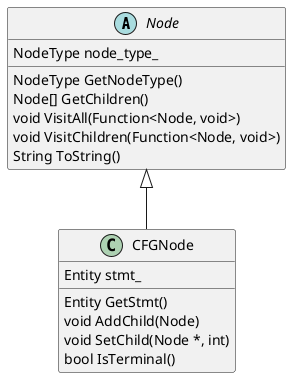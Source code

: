 @startuml

abstract class Node {
    NodeType node_type_
    NodeType GetNodeType()
    Node[] GetChildren()
    void VisitAll(Function<Node, void>)
    void VisitChildren(Function<Node, void>)
    String ToString()
}

class CFGNode {
    Entity stmt_
    Entity GetStmt()
    void AddChild(Node)
    void SetChild(Node *, int)
    bool IsTerminal()
}

Node <|-down- CFGNode

@enduml